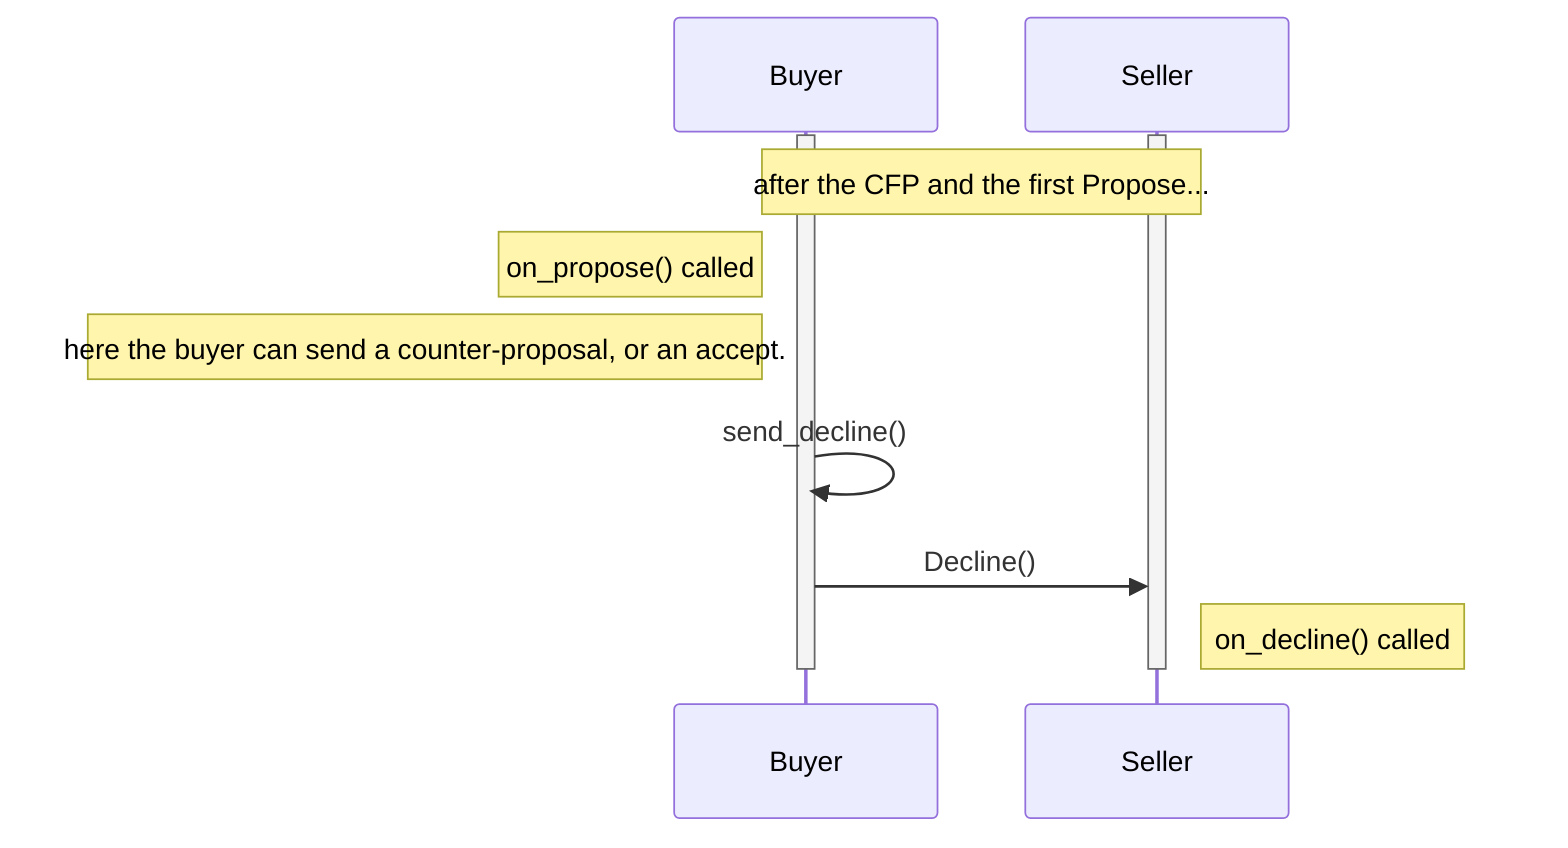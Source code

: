 sequenceDiagram
        participant Buyer
        participant Seller

        activate Buyer
        activate Seller
        note over Buyer,Seller: after the CFP and the first Propose...

        note left of Buyer: on_propose() called
        note left of Buyer: here the buyer can send a counter-proposal, or an accept.
        Buyer->>Buyer: send_decline()
        Buyer->>Seller: Decline()
        note right of Seller: on_decline() called

        deactivate Buyer
        deactivate Seller